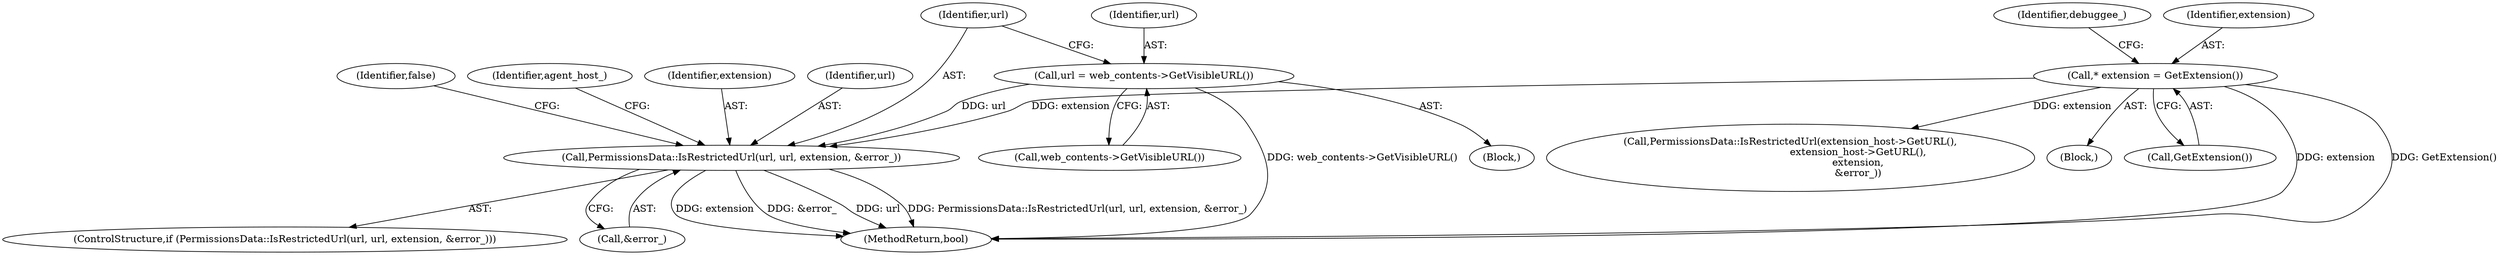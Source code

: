 digraph "0_Chrome_684a212a93141908bcc10f4bc57f3edb53d2d21f@pointer" {
"1000141" [label="(Call,PermissionsData::IsRestrictedUrl(url, url, extension, &error_))"];
"1000137" [label="(Call,url = web_contents->GetVisibleURL())"];
"1000104" [label="(Call,* extension = GetExtension())"];
"1000104" [label="(Call,* extension = GetExtension())"];
"1000135" [label="(Block,)"];
"1000140" [label="(ControlStructure,if (PermissionsData::IsRestrictedUrl(url, url, extension, &error_)))"];
"1000138" [label="(Identifier,url)"];
"1000145" [label="(Call,&error_)"];
"1000171" [label="(Call,PermissionsData::IsRestrictedUrl(extension_host->GetURL(),\n                                           extension_host->GetURL(),\n                                           extension,\n                                           &error_))"];
"1000148" [label="(Identifier,false)"];
"1000150" [label="(Identifier,agent_host_)"];
"1000214" [label="(MethodReturn,bool)"];
"1000109" [label="(Identifier,debuggee_)"];
"1000141" [label="(Call,PermissionsData::IsRestrictedUrl(url, url, extension, &error_))"];
"1000102" [label="(Block,)"];
"1000144" [label="(Identifier,extension)"];
"1000137" [label="(Call,url = web_contents->GetVisibleURL())"];
"1000105" [label="(Identifier,extension)"];
"1000106" [label="(Call,GetExtension())"];
"1000143" [label="(Identifier,url)"];
"1000139" [label="(Call,web_contents->GetVisibleURL())"];
"1000142" [label="(Identifier,url)"];
"1000141" -> "1000140"  [label="AST: "];
"1000141" -> "1000145"  [label="CFG: "];
"1000142" -> "1000141"  [label="AST: "];
"1000143" -> "1000141"  [label="AST: "];
"1000144" -> "1000141"  [label="AST: "];
"1000145" -> "1000141"  [label="AST: "];
"1000148" -> "1000141"  [label="CFG: "];
"1000150" -> "1000141"  [label="CFG: "];
"1000141" -> "1000214"  [label="DDG: url"];
"1000141" -> "1000214"  [label="DDG: PermissionsData::IsRestrictedUrl(url, url, extension, &error_)"];
"1000141" -> "1000214"  [label="DDG: extension"];
"1000141" -> "1000214"  [label="DDG: &error_"];
"1000137" -> "1000141"  [label="DDG: url"];
"1000104" -> "1000141"  [label="DDG: extension"];
"1000137" -> "1000135"  [label="AST: "];
"1000137" -> "1000139"  [label="CFG: "];
"1000138" -> "1000137"  [label="AST: "];
"1000139" -> "1000137"  [label="AST: "];
"1000142" -> "1000137"  [label="CFG: "];
"1000137" -> "1000214"  [label="DDG: web_contents->GetVisibleURL()"];
"1000104" -> "1000102"  [label="AST: "];
"1000104" -> "1000106"  [label="CFG: "];
"1000105" -> "1000104"  [label="AST: "];
"1000106" -> "1000104"  [label="AST: "];
"1000109" -> "1000104"  [label="CFG: "];
"1000104" -> "1000214"  [label="DDG: extension"];
"1000104" -> "1000214"  [label="DDG: GetExtension()"];
"1000104" -> "1000171"  [label="DDG: extension"];
}

